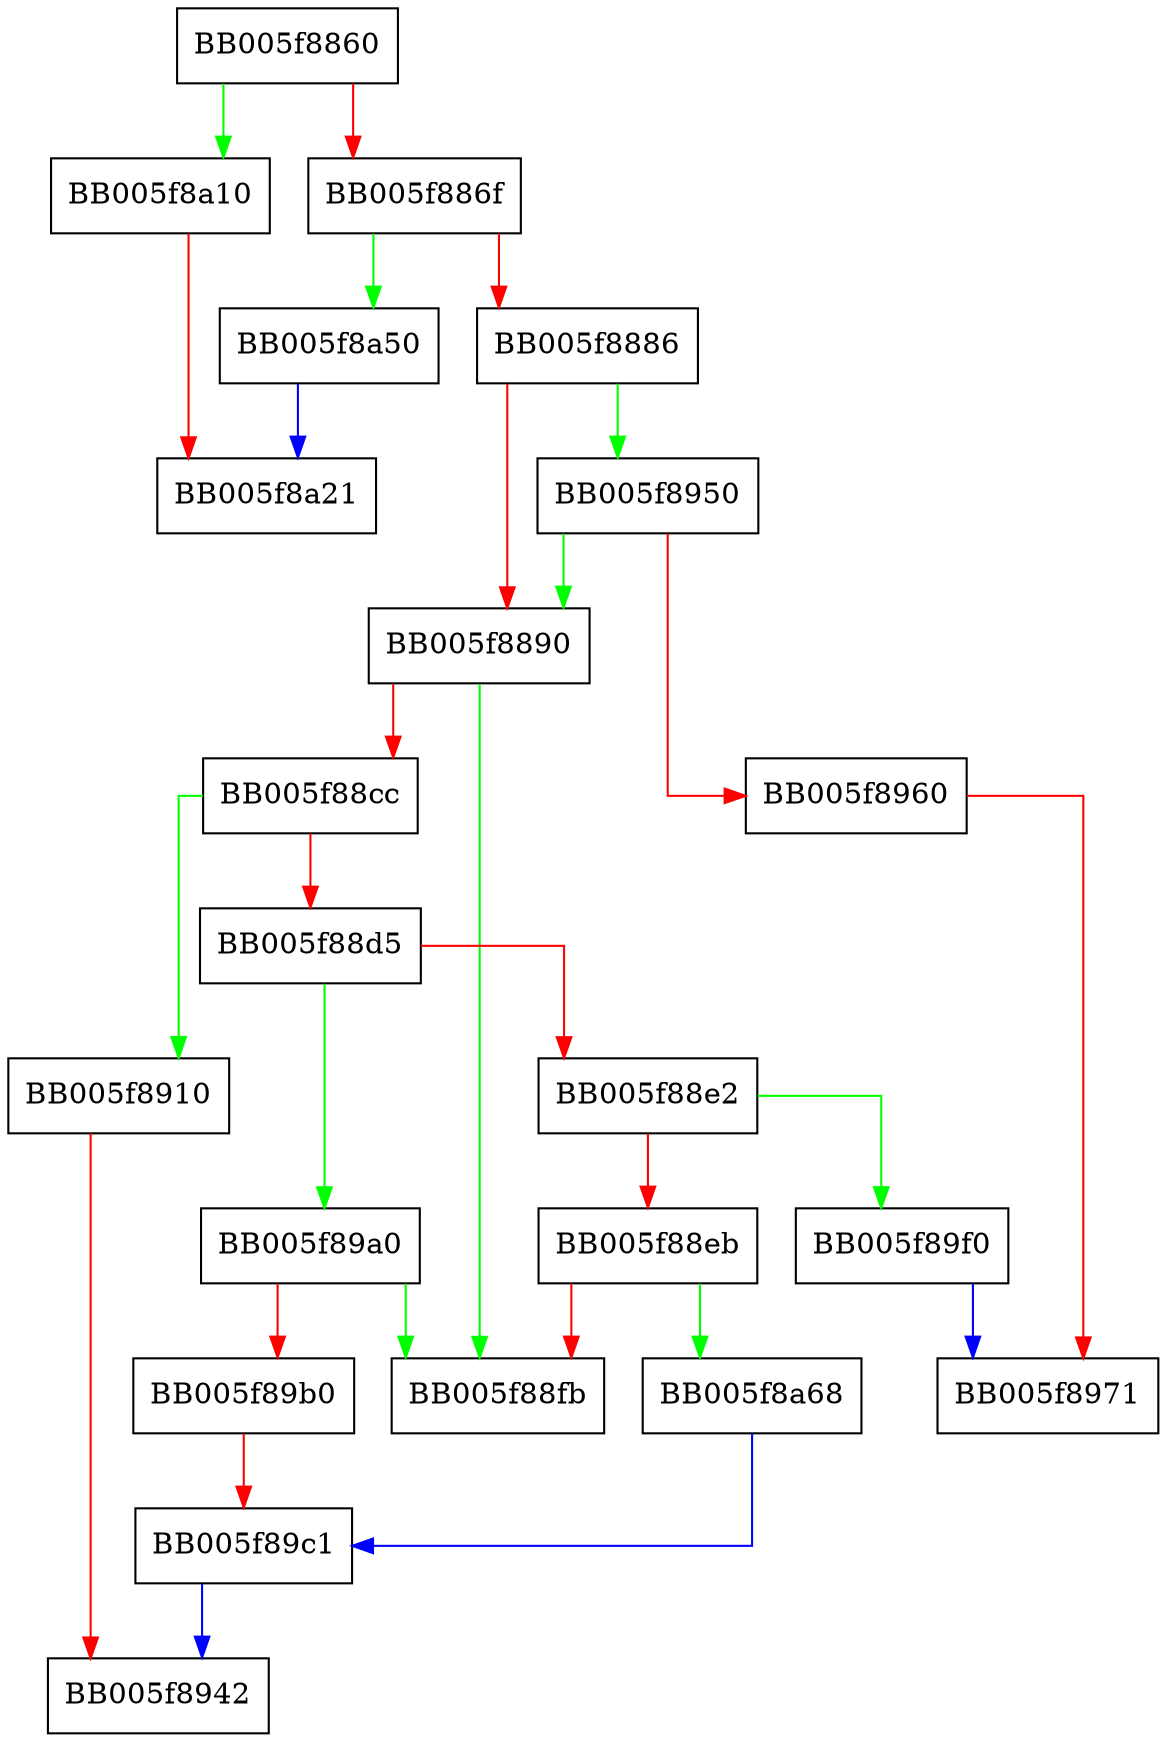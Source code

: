 digraph OSSL_PARAM_set_BN {
  node [shape="box"];
  graph [splines=ortho];
  BB005f8860 -> BB005f8a10 [color="green"];
  BB005f8860 -> BB005f886f [color="red"];
  BB005f886f -> BB005f8a50 [color="green"];
  BB005f886f -> BB005f8886 [color="red"];
  BB005f8886 -> BB005f8950 [color="green"];
  BB005f8886 -> BB005f8890 [color="red"];
  BB005f8890 -> BB005f88fb [color="green"];
  BB005f8890 -> BB005f88cc [color="red"];
  BB005f88cc -> BB005f8910 [color="green"];
  BB005f88cc -> BB005f88d5 [color="red"];
  BB005f88d5 -> BB005f89a0 [color="green"];
  BB005f88d5 -> BB005f88e2 [color="red"];
  BB005f88e2 -> BB005f89f0 [color="green"];
  BB005f88e2 -> BB005f88eb [color="red"];
  BB005f88eb -> BB005f8a68 [color="green"];
  BB005f88eb -> BB005f88fb [color="red"];
  BB005f8910 -> BB005f8942 [color="red"];
  BB005f8950 -> BB005f8890 [color="green"];
  BB005f8950 -> BB005f8960 [color="red"];
  BB005f8960 -> BB005f8971 [color="red"];
  BB005f89a0 -> BB005f88fb [color="green"];
  BB005f89a0 -> BB005f89b0 [color="red"];
  BB005f89b0 -> BB005f89c1 [color="red"];
  BB005f89c1 -> BB005f8942 [color="blue"];
  BB005f89f0 -> BB005f8971 [color="blue"];
  BB005f8a10 -> BB005f8a21 [color="red"];
  BB005f8a50 -> BB005f8a21 [color="blue"];
  BB005f8a68 -> BB005f89c1 [color="blue"];
}